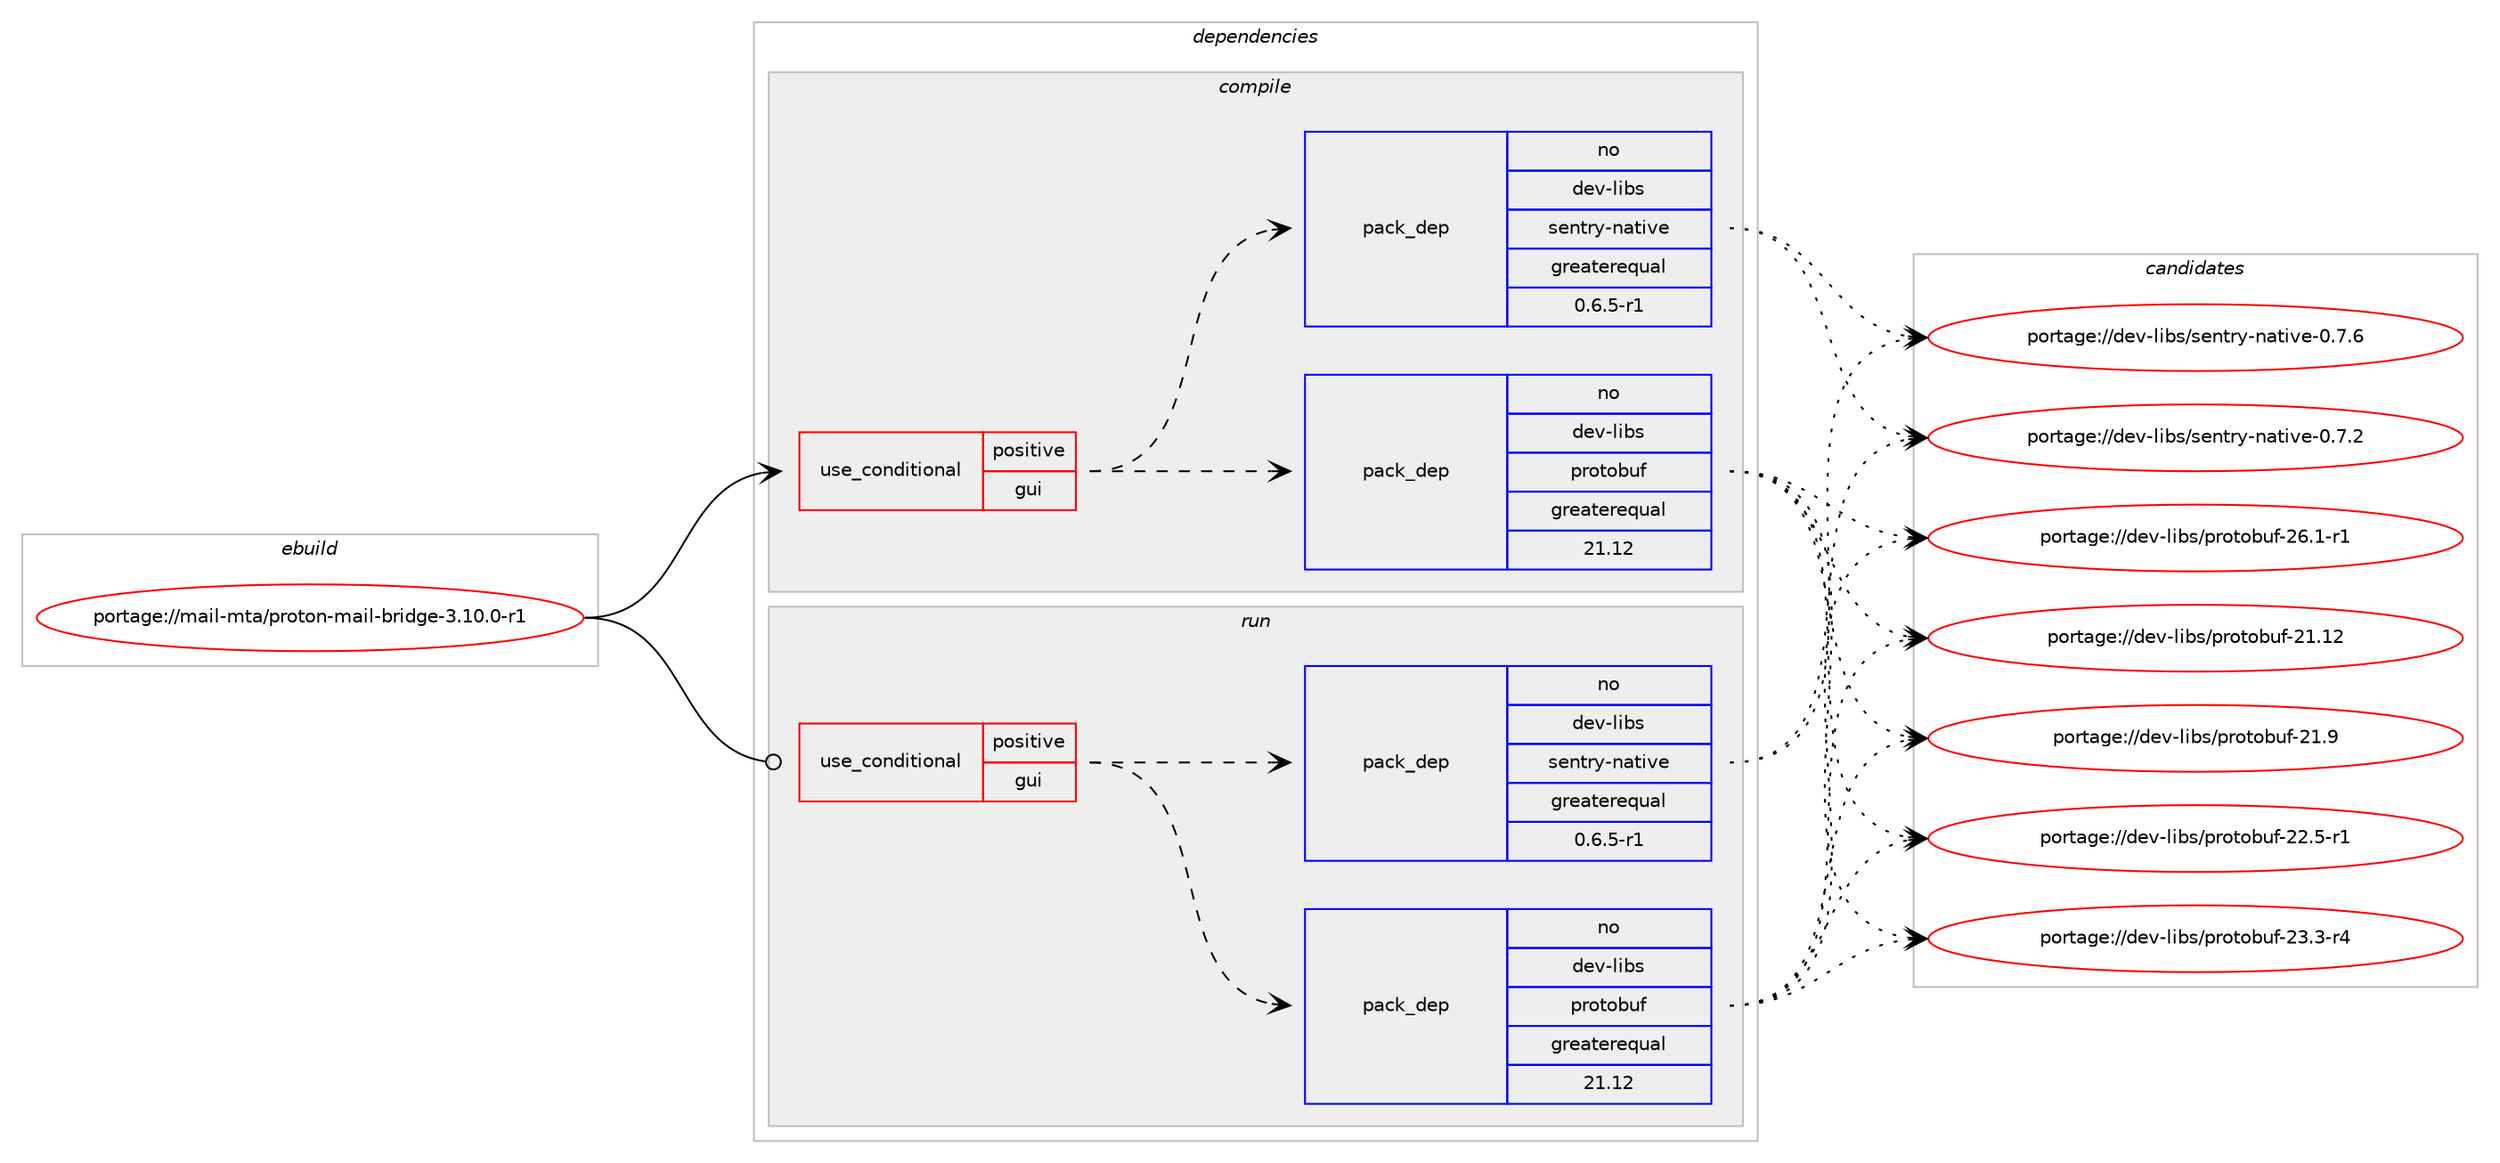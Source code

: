 digraph prolog {

# *************
# Graph options
# *************

newrank=true;
concentrate=true;
compound=true;
graph [rankdir=LR,fontname=Helvetica,fontsize=10,ranksep=1.5];#, ranksep=2.5, nodesep=0.2];
edge  [arrowhead=vee];
node  [fontname=Helvetica,fontsize=10];

# **********
# The ebuild
# **********

subgraph cluster_leftcol {
color=gray;
rank=same;
label=<<i>ebuild</i>>;
id [label="portage://mail-mta/proton-mail-bridge-3.10.0-r1", color=red, width=4, href="../mail-mta/proton-mail-bridge-3.10.0-r1.svg"];
}

# ****************
# The dependencies
# ****************

subgraph cluster_midcol {
color=gray;
label=<<i>dependencies</i>>;
subgraph cluster_compile {
fillcolor="#eeeeee";
style=filled;
label=<<i>compile</i>>;
subgraph cond69193 {
dependency147302 [label=<<TABLE BORDER="0" CELLBORDER="1" CELLSPACING="0" CELLPADDING="4"><TR><TD ROWSPAN="3" CELLPADDING="10">use_conditional</TD></TR><TR><TD>positive</TD></TR><TR><TD>gui</TD></TR></TABLE>>, shape=none, color=red];
subgraph pack75845 {
dependency147303 [label=<<TABLE BORDER="0" CELLBORDER="1" CELLSPACING="0" CELLPADDING="4" WIDTH="220"><TR><TD ROWSPAN="6" CELLPADDING="30">pack_dep</TD></TR><TR><TD WIDTH="110">no</TD></TR><TR><TD>dev-libs</TD></TR><TR><TD>protobuf</TD></TR><TR><TD>greaterequal</TD></TR><TR><TD>21.12</TD></TR></TABLE>>, shape=none, color=blue];
}
dependency147302:e -> dependency147303:w [weight=20,style="dashed",arrowhead="vee"];
subgraph pack75846 {
dependency147304 [label=<<TABLE BORDER="0" CELLBORDER="1" CELLSPACING="0" CELLPADDING="4" WIDTH="220"><TR><TD ROWSPAN="6" CELLPADDING="30">pack_dep</TD></TR><TR><TD WIDTH="110">no</TD></TR><TR><TD>dev-libs</TD></TR><TR><TD>sentry-native</TD></TR><TR><TD>greaterequal</TD></TR><TR><TD>0.6.5-r1</TD></TR></TABLE>>, shape=none, color=blue];
}
dependency147302:e -> dependency147304:w [weight=20,style="dashed",arrowhead="vee"];
# *** BEGIN UNKNOWN DEPENDENCY TYPE (TODO) ***
# dependency147302 -> package_dependency(portage://mail-mta/proton-mail-bridge-3.10.0-r1,install,no,dev-qt,qtbase,none,[,,],[slot(6),equal],[use(enable(gui),none),use(enable(icu),none),use(enable(widgets),none)])
# *** END UNKNOWN DEPENDENCY TYPE (TODO) ***

# *** BEGIN UNKNOWN DEPENDENCY TYPE (TODO) ***
# dependency147302 -> package_dependency(portage://mail-mta/proton-mail-bridge-3.10.0-r1,install,no,dev-qt,qtdeclarative,none,[,,],[slot(6),equal],[use(enable(widgets),none)])
# *** END UNKNOWN DEPENDENCY TYPE (TODO) ***

# *** BEGIN UNKNOWN DEPENDENCY TYPE (TODO) ***
# dependency147302 -> package_dependency(portage://mail-mta/proton-mail-bridge-3.10.0-r1,install,no,dev-qt,qtsvg,none,[,,],[slot(6),equal],[])
# *** END UNKNOWN DEPENDENCY TYPE (TODO) ***

# *** BEGIN UNKNOWN DEPENDENCY TYPE (TODO) ***
# dependency147302 -> package_dependency(portage://mail-mta/proton-mail-bridge-3.10.0-r1,install,no,media-libs,mesa,none,[,,],[],[])
# *** END UNKNOWN DEPENDENCY TYPE (TODO) ***

# *** BEGIN UNKNOWN DEPENDENCY TYPE (TODO) ***
# dependency147302 -> package_dependency(portage://mail-mta/proton-mail-bridge-3.10.0-r1,install,no,net-libs,grpc,none,[,,],any_same_slot,[])
# *** END UNKNOWN DEPENDENCY TYPE (TODO) ***

}
id:e -> dependency147302:w [weight=20,style="solid",arrowhead="vee"];
# *** BEGIN UNKNOWN DEPENDENCY TYPE (TODO) ***
# id -> package_dependency(portage://mail-mta/proton-mail-bridge-3.10.0-r1,install,no,app-crypt,libsecret,none,[,,],[],[])
# *** END UNKNOWN DEPENDENCY TYPE (TODO) ***

}
subgraph cluster_compileandrun {
fillcolor="#eeeeee";
style=filled;
label=<<i>compile and run</i>>;
}
subgraph cluster_run {
fillcolor="#eeeeee";
style=filled;
label=<<i>run</i>>;
subgraph cond69194 {
dependency147305 [label=<<TABLE BORDER="0" CELLBORDER="1" CELLSPACING="0" CELLPADDING="4"><TR><TD ROWSPAN="3" CELLPADDING="10">use_conditional</TD></TR><TR><TD>positive</TD></TR><TR><TD>gui</TD></TR></TABLE>>, shape=none, color=red];
subgraph pack75847 {
dependency147306 [label=<<TABLE BORDER="0" CELLBORDER="1" CELLSPACING="0" CELLPADDING="4" WIDTH="220"><TR><TD ROWSPAN="6" CELLPADDING="30">pack_dep</TD></TR><TR><TD WIDTH="110">no</TD></TR><TR><TD>dev-libs</TD></TR><TR><TD>protobuf</TD></TR><TR><TD>greaterequal</TD></TR><TR><TD>21.12</TD></TR></TABLE>>, shape=none, color=blue];
}
dependency147305:e -> dependency147306:w [weight=20,style="dashed",arrowhead="vee"];
subgraph pack75848 {
dependency147307 [label=<<TABLE BORDER="0" CELLBORDER="1" CELLSPACING="0" CELLPADDING="4" WIDTH="220"><TR><TD ROWSPAN="6" CELLPADDING="30">pack_dep</TD></TR><TR><TD WIDTH="110">no</TD></TR><TR><TD>dev-libs</TD></TR><TR><TD>sentry-native</TD></TR><TR><TD>greaterequal</TD></TR><TR><TD>0.6.5-r1</TD></TR></TABLE>>, shape=none, color=blue];
}
dependency147305:e -> dependency147307:w [weight=20,style="dashed",arrowhead="vee"];
# *** BEGIN UNKNOWN DEPENDENCY TYPE (TODO) ***
# dependency147305 -> package_dependency(portage://mail-mta/proton-mail-bridge-3.10.0-r1,run,no,dev-qt,qtbase,none,[,,],[slot(6),equal],[use(enable(gui),none),use(enable(icu),none),use(enable(widgets),none)])
# *** END UNKNOWN DEPENDENCY TYPE (TODO) ***

# *** BEGIN UNKNOWN DEPENDENCY TYPE (TODO) ***
# dependency147305 -> package_dependency(portage://mail-mta/proton-mail-bridge-3.10.0-r1,run,no,dev-qt,qtdeclarative,none,[,,],[slot(6),equal],[use(enable(widgets),none)])
# *** END UNKNOWN DEPENDENCY TYPE (TODO) ***

# *** BEGIN UNKNOWN DEPENDENCY TYPE (TODO) ***
# dependency147305 -> package_dependency(portage://mail-mta/proton-mail-bridge-3.10.0-r1,run,no,dev-qt,qtsvg,none,[,,],[slot(6),equal],[])
# *** END UNKNOWN DEPENDENCY TYPE (TODO) ***

# *** BEGIN UNKNOWN DEPENDENCY TYPE (TODO) ***
# dependency147305 -> package_dependency(portage://mail-mta/proton-mail-bridge-3.10.0-r1,run,no,media-libs,mesa,none,[,,],[],[])
# *** END UNKNOWN DEPENDENCY TYPE (TODO) ***

# *** BEGIN UNKNOWN DEPENDENCY TYPE (TODO) ***
# dependency147305 -> package_dependency(portage://mail-mta/proton-mail-bridge-3.10.0-r1,run,no,net-libs,grpc,none,[,,],any_same_slot,[])
# *** END UNKNOWN DEPENDENCY TYPE (TODO) ***

}
id:e -> dependency147305:w [weight=20,style="solid",arrowhead="odot"];
# *** BEGIN UNKNOWN DEPENDENCY TYPE (TODO) ***
# id -> package_dependency(portage://mail-mta/proton-mail-bridge-3.10.0-r1,run,no,app-crypt,libsecret,none,[,,],[],[])
# *** END UNKNOWN DEPENDENCY TYPE (TODO) ***

}
}

# **************
# The candidates
# **************

subgraph cluster_choices {
rank=same;
color=gray;
label=<<i>candidates</i>>;

subgraph choice75845 {
color=black;
nodesep=1;
choice10010111845108105981154711211411111611198117102455049464950 [label="portage://dev-libs/protobuf-21.12", color=red, width=4,href="../dev-libs/protobuf-21.12.svg"];
choice100101118451081059811547112114111116111981171024550494657 [label="portage://dev-libs/protobuf-21.9", color=red, width=4,href="../dev-libs/protobuf-21.9.svg"];
choice1001011184510810598115471121141111161119811710245505046534511449 [label="portage://dev-libs/protobuf-22.5-r1", color=red, width=4,href="../dev-libs/protobuf-22.5-r1.svg"];
choice1001011184510810598115471121141111161119811710245505146514511452 [label="portage://dev-libs/protobuf-23.3-r4", color=red, width=4,href="../dev-libs/protobuf-23.3-r4.svg"];
choice1001011184510810598115471121141111161119811710245505446494511449 [label="portage://dev-libs/protobuf-26.1-r1", color=red, width=4,href="../dev-libs/protobuf-26.1-r1.svg"];
dependency147303:e -> choice10010111845108105981154711211411111611198117102455049464950:w [style=dotted,weight="100"];
dependency147303:e -> choice100101118451081059811547112114111116111981171024550494657:w [style=dotted,weight="100"];
dependency147303:e -> choice1001011184510810598115471121141111161119811710245505046534511449:w [style=dotted,weight="100"];
dependency147303:e -> choice1001011184510810598115471121141111161119811710245505146514511452:w [style=dotted,weight="100"];
dependency147303:e -> choice1001011184510810598115471121141111161119811710245505446494511449:w [style=dotted,weight="100"];
}
subgraph choice75846 {
color=black;
nodesep=1;
choice1001011184510810598115471151011101161141214511097116105118101454846554650 [label="portage://dev-libs/sentry-native-0.7.2", color=red, width=4,href="../dev-libs/sentry-native-0.7.2.svg"];
choice1001011184510810598115471151011101161141214511097116105118101454846554654 [label="portage://dev-libs/sentry-native-0.7.6", color=red, width=4,href="../dev-libs/sentry-native-0.7.6.svg"];
dependency147304:e -> choice1001011184510810598115471151011101161141214511097116105118101454846554650:w [style=dotted,weight="100"];
dependency147304:e -> choice1001011184510810598115471151011101161141214511097116105118101454846554654:w [style=dotted,weight="100"];
}
subgraph choice75847 {
color=black;
nodesep=1;
choice10010111845108105981154711211411111611198117102455049464950 [label="portage://dev-libs/protobuf-21.12", color=red, width=4,href="../dev-libs/protobuf-21.12.svg"];
choice100101118451081059811547112114111116111981171024550494657 [label="portage://dev-libs/protobuf-21.9", color=red, width=4,href="../dev-libs/protobuf-21.9.svg"];
choice1001011184510810598115471121141111161119811710245505046534511449 [label="portage://dev-libs/protobuf-22.5-r1", color=red, width=4,href="../dev-libs/protobuf-22.5-r1.svg"];
choice1001011184510810598115471121141111161119811710245505146514511452 [label="portage://dev-libs/protobuf-23.3-r4", color=red, width=4,href="../dev-libs/protobuf-23.3-r4.svg"];
choice1001011184510810598115471121141111161119811710245505446494511449 [label="portage://dev-libs/protobuf-26.1-r1", color=red, width=4,href="../dev-libs/protobuf-26.1-r1.svg"];
dependency147306:e -> choice10010111845108105981154711211411111611198117102455049464950:w [style=dotted,weight="100"];
dependency147306:e -> choice100101118451081059811547112114111116111981171024550494657:w [style=dotted,weight="100"];
dependency147306:e -> choice1001011184510810598115471121141111161119811710245505046534511449:w [style=dotted,weight="100"];
dependency147306:e -> choice1001011184510810598115471121141111161119811710245505146514511452:w [style=dotted,weight="100"];
dependency147306:e -> choice1001011184510810598115471121141111161119811710245505446494511449:w [style=dotted,weight="100"];
}
subgraph choice75848 {
color=black;
nodesep=1;
choice1001011184510810598115471151011101161141214511097116105118101454846554650 [label="portage://dev-libs/sentry-native-0.7.2", color=red, width=4,href="../dev-libs/sentry-native-0.7.2.svg"];
choice1001011184510810598115471151011101161141214511097116105118101454846554654 [label="portage://dev-libs/sentry-native-0.7.6", color=red, width=4,href="../dev-libs/sentry-native-0.7.6.svg"];
dependency147307:e -> choice1001011184510810598115471151011101161141214511097116105118101454846554650:w [style=dotted,weight="100"];
dependency147307:e -> choice1001011184510810598115471151011101161141214511097116105118101454846554654:w [style=dotted,weight="100"];
}
}

}
